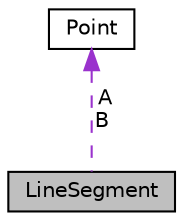 digraph "LineSegment"
{
 // LATEX_PDF_SIZE
  edge [fontname="Helvetica",fontsize="10",labelfontname="Helvetica",labelfontsize="10"];
  node [fontname="Helvetica",fontsize="10",shape=record];
  Node1 [label="LineSegment",height=0.2,width=0.4,color="black", fillcolor="grey75", style="filled", fontcolor="black",tooltip="Line segment class."];
  Node2 -> Node1 [dir="back",color="darkorchid3",fontsize="10",style="dashed",label=" A\nB" ,fontname="Helvetica"];
  Node2 [label="Point",height=0.2,width=0.4,color="black", fillcolor="white", style="filled",URL="$classPoint.html",tooltip="Point class."];
}
